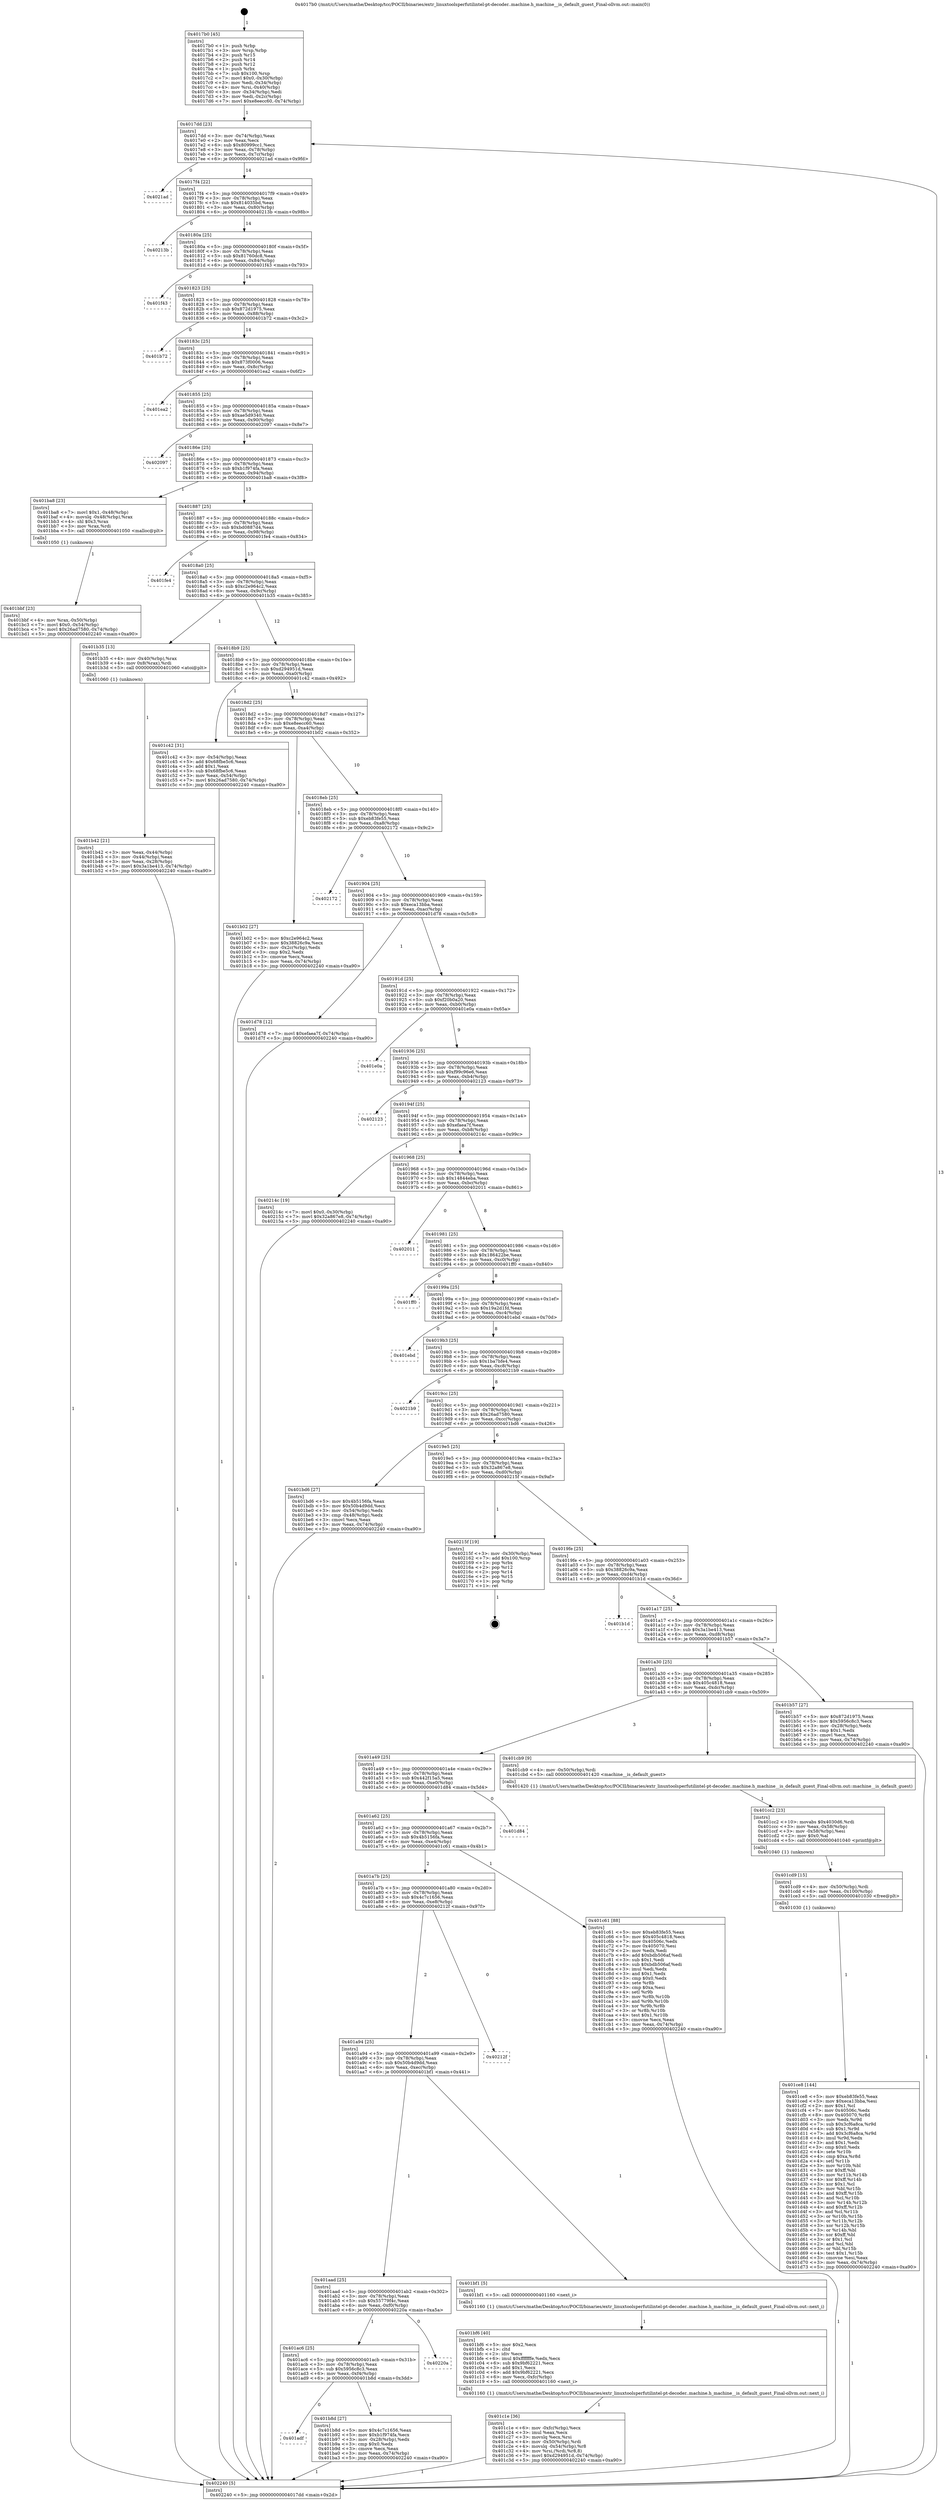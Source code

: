 digraph "0x4017b0" {
  label = "0x4017b0 (/mnt/c/Users/mathe/Desktop/tcc/POCII/binaries/extr_linuxtoolsperfutilintel-pt-decoder..machine.h_machine__is_default_guest_Final-ollvm.out::main(0))"
  labelloc = "t"
  node[shape=record]

  Entry [label="",width=0.3,height=0.3,shape=circle,fillcolor=black,style=filled]
  "0x4017dd" [label="{
     0x4017dd [23]\l
     | [instrs]\l
     &nbsp;&nbsp;0x4017dd \<+3\>: mov -0x74(%rbp),%eax\l
     &nbsp;&nbsp;0x4017e0 \<+2\>: mov %eax,%ecx\l
     &nbsp;&nbsp;0x4017e2 \<+6\>: sub $0x80999cc1,%ecx\l
     &nbsp;&nbsp;0x4017e8 \<+3\>: mov %eax,-0x78(%rbp)\l
     &nbsp;&nbsp;0x4017eb \<+3\>: mov %ecx,-0x7c(%rbp)\l
     &nbsp;&nbsp;0x4017ee \<+6\>: je 00000000004021ad \<main+0x9fd\>\l
  }"]
  "0x4021ad" [label="{
     0x4021ad\l
  }", style=dashed]
  "0x4017f4" [label="{
     0x4017f4 [22]\l
     | [instrs]\l
     &nbsp;&nbsp;0x4017f4 \<+5\>: jmp 00000000004017f9 \<main+0x49\>\l
     &nbsp;&nbsp;0x4017f9 \<+3\>: mov -0x78(%rbp),%eax\l
     &nbsp;&nbsp;0x4017fc \<+5\>: sub $0x814035bd,%eax\l
     &nbsp;&nbsp;0x401801 \<+3\>: mov %eax,-0x80(%rbp)\l
     &nbsp;&nbsp;0x401804 \<+6\>: je 000000000040213b \<main+0x98b\>\l
  }"]
  Exit [label="",width=0.3,height=0.3,shape=circle,fillcolor=black,style=filled,peripheries=2]
  "0x40213b" [label="{
     0x40213b\l
  }", style=dashed]
  "0x40180a" [label="{
     0x40180a [25]\l
     | [instrs]\l
     &nbsp;&nbsp;0x40180a \<+5\>: jmp 000000000040180f \<main+0x5f\>\l
     &nbsp;&nbsp;0x40180f \<+3\>: mov -0x78(%rbp),%eax\l
     &nbsp;&nbsp;0x401812 \<+5\>: sub $0x81760dc8,%eax\l
     &nbsp;&nbsp;0x401817 \<+6\>: mov %eax,-0x84(%rbp)\l
     &nbsp;&nbsp;0x40181d \<+6\>: je 0000000000401f43 \<main+0x793\>\l
  }"]
  "0x401ce8" [label="{
     0x401ce8 [144]\l
     | [instrs]\l
     &nbsp;&nbsp;0x401ce8 \<+5\>: mov $0xeb83fe55,%eax\l
     &nbsp;&nbsp;0x401ced \<+5\>: mov $0xeca13bba,%esi\l
     &nbsp;&nbsp;0x401cf2 \<+2\>: mov $0x1,%cl\l
     &nbsp;&nbsp;0x401cf4 \<+7\>: mov 0x40506c,%edx\l
     &nbsp;&nbsp;0x401cfb \<+8\>: mov 0x405070,%r8d\l
     &nbsp;&nbsp;0x401d03 \<+3\>: mov %edx,%r9d\l
     &nbsp;&nbsp;0x401d06 \<+7\>: sub $0x3cf6a8ca,%r9d\l
     &nbsp;&nbsp;0x401d0d \<+4\>: sub $0x1,%r9d\l
     &nbsp;&nbsp;0x401d11 \<+7\>: add $0x3cf6a8ca,%r9d\l
     &nbsp;&nbsp;0x401d18 \<+4\>: imul %r9d,%edx\l
     &nbsp;&nbsp;0x401d1c \<+3\>: and $0x1,%edx\l
     &nbsp;&nbsp;0x401d1f \<+3\>: cmp $0x0,%edx\l
     &nbsp;&nbsp;0x401d22 \<+4\>: sete %r10b\l
     &nbsp;&nbsp;0x401d26 \<+4\>: cmp $0xa,%r8d\l
     &nbsp;&nbsp;0x401d2a \<+4\>: setl %r11b\l
     &nbsp;&nbsp;0x401d2e \<+3\>: mov %r10b,%bl\l
     &nbsp;&nbsp;0x401d31 \<+3\>: xor $0xff,%bl\l
     &nbsp;&nbsp;0x401d34 \<+3\>: mov %r11b,%r14b\l
     &nbsp;&nbsp;0x401d37 \<+4\>: xor $0xff,%r14b\l
     &nbsp;&nbsp;0x401d3b \<+3\>: xor $0x1,%cl\l
     &nbsp;&nbsp;0x401d3e \<+3\>: mov %bl,%r15b\l
     &nbsp;&nbsp;0x401d41 \<+4\>: and $0xff,%r15b\l
     &nbsp;&nbsp;0x401d45 \<+3\>: and %cl,%r10b\l
     &nbsp;&nbsp;0x401d48 \<+3\>: mov %r14b,%r12b\l
     &nbsp;&nbsp;0x401d4b \<+4\>: and $0xff,%r12b\l
     &nbsp;&nbsp;0x401d4f \<+3\>: and %cl,%r11b\l
     &nbsp;&nbsp;0x401d52 \<+3\>: or %r10b,%r15b\l
     &nbsp;&nbsp;0x401d55 \<+3\>: or %r11b,%r12b\l
     &nbsp;&nbsp;0x401d58 \<+3\>: xor %r12b,%r15b\l
     &nbsp;&nbsp;0x401d5b \<+3\>: or %r14b,%bl\l
     &nbsp;&nbsp;0x401d5e \<+3\>: xor $0xff,%bl\l
     &nbsp;&nbsp;0x401d61 \<+3\>: or $0x1,%cl\l
     &nbsp;&nbsp;0x401d64 \<+2\>: and %cl,%bl\l
     &nbsp;&nbsp;0x401d66 \<+3\>: or %bl,%r15b\l
     &nbsp;&nbsp;0x401d69 \<+4\>: test $0x1,%r15b\l
     &nbsp;&nbsp;0x401d6d \<+3\>: cmovne %esi,%eax\l
     &nbsp;&nbsp;0x401d70 \<+3\>: mov %eax,-0x74(%rbp)\l
     &nbsp;&nbsp;0x401d73 \<+5\>: jmp 0000000000402240 \<main+0xa90\>\l
  }"]
  "0x401f43" [label="{
     0x401f43\l
  }", style=dashed]
  "0x401823" [label="{
     0x401823 [25]\l
     | [instrs]\l
     &nbsp;&nbsp;0x401823 \<+5\>: jmp 0000000000401828 \<main+0x78\>\l
     &nbsp;&nbsp;0x401828 \<+3\>: mov -0x78(%rbp),%eax\l
     &nbsp;&nbsp;0x40182b \<+5\>: sub $0x872d1975,%eax\l
     &nbsp;&nbsp;0x401830 \<+6\>: mov %eax,-0x88(%rbp)\l
     &nbsp;&nbsp;0x401836 \<+6\>: je 0000000000401b72 \<main+0x3c2\>\l
  }"]
  "0x401cd9" [label="{
     0x401cd9 [15]\l
     | [instrs]\l
     &nbsp;&nbsp;0x401cd9 \<+4\>: mov -0x50(%rbp),%rdi\l
     &nbsp;&nbsp;0x401cdd \<+6\>: mov %eax,-0x100(%rbp)\l
     &nbsp;&nbsp;0x401ce3 \<+5\>: call 0000000000401030 \<free@plt\>\l
     | [calls]\l
     &nbsp;&nbsp;0x401030 \{1\} (unknown)\l
  }"]
  "0x401b72" [label="{
     0x401b72\l
  }", style=dashed]
  "0x40183c" [label="{
     0x40183c [25]\l
     | [instrs]\l
     &nbsp;&nbsp;0x40183c \<+5\>: jmp 0000000000401841 \<main+0x91\>\l
     &nbsp;&nbsp;0x401841 \<+3\>: mov -0x78(%rbp),%eax\l
     &nbsp;&nbsp;0x401844 \<+5\>: sub $0x873f0006,%eax\l
     &nbsp;&nbsp;0x401849 \<+6\>: mov %eax,-0x8c(%rbp)\l
     &nbsp;&nbsp;0x40184f \<+6\>: je 0000000000401ea2 \<main+0x6f2\>\l
  }"]
  "0x401cc2" [label="{
     0x401cc2 [23]\l
     | [instrs]\l
     &nbsp;&nbsp;0x401cc2 \<+10\>: movabs $0x4030d6,%rdi\l
     &nbsp;&nbsp;0x401ccc \<+3\>: mov %eax,-0x58(%rbp)\l
     &nbsp;&nbsp;0x401ccf \<+3\>: mov -0x58(%rbp),%esi\l
     &nbsp;&nbsp;0x401cd2 \<+2\>: mov $0x0,%al\l
     &nbsp;&nbsp;0x401cd4 \<+5\>: call 0000000000401040 \<printf@plt\>\l
     | [calls]\l
     &nbsp;&nbsp;0x401040 \{1\} (unknown)\l
  }"]
  "0x401ea2" [label="{
     0x401ea2\l
  }", style=dashed]
  "0x401855" [label="{
     0x401855 [25]\l
     | [instrs]\l
     &nbsp;&nbsp;0x401855 \<+5\>: jmp 000000000040185a \<main+0xaa\>\l
     &nbsp;&nbsp;0x40185a \<+3\>: mov -0x78(%rbp),%eax\l
     &nbsp;&nbsp;0x40185d \<+5\>: sub $0xae5d9340,%eax\l
     &nbsp;&nbsp;0x401862 \<+6\>: mov %eax,-0x90(%rbp)\l
     &nbsp;&nbsp;0x401868 \<+6\>: je 0000000000402097 \<main+0x8e7\>\l
  }"]
  "0x401c1e" [label="{
     0x401c1e [36]\l
     | [instrs]\l
     &nbsp;&nbsp;0x401c1e \<+6\>: mov -0xfc(%rbp),%ecx\l
     &nbsp;&nbsp;0x401c24 \<+3\>: imul %eax,%ecx\l
     &nbsp;&nbsp;0x401c27 \<+3\>: movslq %ecx,%rsi\l
     &nbsp;&nbsp;0x401c2a \<+4\>: mov -0x50(%rbp),%rdi\l
     &nbsp;&nbsp;0x401c2e \<+4\>: movslq -0x54(%rbp),%r8\l
     &nbsp;&nbsp;0x401c32 \<+4\>: mov %rsi,(%rdi,%r8,8)\l
     &nbsp;&nbsp;0x401c36 \<+7\>: movl $0xd294951d,-0x74(%rbp)\l
     &nbsp;&nbsp;0x401c3d \<+5\>: jmp 0000000000402240 \<main+0xa90\>\l
  }"]
  "0x402097" [label="{
     0x402097\l
  }", style=dashed]
  "0x40186e" [label="{
     0x40186e [25]\l
     | [instrs]\l
     &nbsp;&nbsp;0x40186e \<+5\>: jmp 0000000000401873 \<main+0xc3\>\l
     &nbsp;&nbsp;0x401873 \<+3\>: mov -0x78(%rbp),%eax\l
     &nbsp;&nbsp;0x401876 \<+5\>: sub $0xb1f974fa,%eax\l
     &nbsp;&nbsp;0x40187b \<+6\>: mov %eax,-0x94(%rbp)\l
     &nbsp;&nbsp;0x401881 \<+6\>: je 0000000000401ba8 \<main+0x3f8\>\l
  }"]
  "0x401bf6" [label="{
     0x401bf6 [40]\l
     | [instrs]\l
     &nbsp;&nbsp;0x401bf6 \<+5\>: mov $0x2,%ecx\l
     &nbsp;&nbsp;0x401bfb \<+1\>: cltd\l
     &nbsp;&nbsp;0x401bfc \<+2\>: idiv %ecx\l
     &nbsp;&nbsp;0x401bfe \<+6\>: imul $0xfffffffe,%edx,%ecx\l
     &nbsp;&nbsp;0x401c04 \<+6\>: sub $0x9bf62221,%ecx\l
     &nbsp;&nbsp;0x401c0a \<+3\>: add $0x1,%ecx\l
     &nbsp;&nbsp;0x401c0d \<+6\>: add $0x9bf62221,%ecx\l
     &nbsp;&nbsp;0x401c13 \<+6\>: mov %ecx,-0xfc(%rbp)\l
     &nbsp;&nbsp;0x401c19 \<+5\>: call 0000000000401160 \<next_i\>\l
     | [calls]\l
     &nbsp;&nbsp;0x401160 \{1\} (/mnt/c/Users/mathe/Desktop/tcc/POCII/binaries/extr_linuxtoolsperfutilintel-pt-decoder..machine.h_machine__is_default_guest_Final-ollvm.out::next_i)\l
  }"]
  "0x401ba8" [label="{
     0x401ba8 [23]\l
     | [instrs]\l
     &nbsp;&nbsp;0x401ba8 \<+7\>: movl $0x1,-0x48(%rbp)\l
     &nbsp;&nbsp;0x401baf \<+4\>: movslq -0x48(%rbp),%rax\l
     &nbsp;&nbsp;0x401bb3 \<+4\>: shl $0x3,%rax\l
     &nbsp;&nbsp;0x401bb7 \<+3\>: mov %rax,%rdi\l
     &nbsp;&nbsp;0x401bba \<+5\>: call 0000000000401050 \<malloc@plt\>\l
     | [calls]\l
     &nbsp;&nbsp;0x401050 \{1\} (unknown)\l
  }"]
  "0x401887" [label="{
     0x401887 [25]\l
     | [instrs]\l
     &nbsp;&nbsp;0x401887 \<+5\>: jmp 000000000040188c \<main+0xdc\>\l
     &nbsp;&nbsp;0x40188c \<+3\>: mov -0x78(%rbp),%eax\l
     &nbsp;&nbsp;0x40188f \<+5\>: sub $0xbd0887d4,%eax\l
     &nbsp;&nbsp;0x401894 \<+6\>: mov %eax,-0x98(%rbp)\l
     &nbsp;&nbsp;0x40189a \<+6\>: je 0000000000401fe4 \<main+0x834\>\l
  }"]
  "0x401bbf" [label="{
     0x401bbf [23]\l
     | [instrs]\l
     &nbsp;&nbsp;0x401bbf \<+4\>: mov %rax,-0x50(%rbp)\l
     &nbsp;&nbsp;0x401bc3 \<+7\>: movl $0x0,-0x54(%rbp)\l
     &nbsp;&nbsp;0x401bca \<+7\>: movl $0x26ad7580,-0x74(%rbp)\l
     &nbsp;&nbsp;0x401bd1 \<+5\>: jmp 0000000000402240 \<main+0xa90\>\l
  }"]
  "0x401fe4" [label="{
     0x401fe4\l
  }", style=dashed]
  "0x4018a0" [label="{
     0x4018a0 [25]\l
     | [instrs]\l
     &nbsp;&nbsp;0x4018a0 \<+5\>: jmp 00000000004018a5 \<main+0xf5\>\l
     &nbsp;&nbsp;0x4018a5 \<+3\>: mov -0x78(%rbp),%eax\l
     &nbsp;&nbsp;0x4018a8 \<+5\>: sub $0xc2e964c2,%eax\l
     &nbsp;&nbsp;0x4018ad \<+6\>: mov %eax,-0x9c(%rbp)\l
     &nbsp;&nbsp;0x4018b3 \<+6\>: je 0000000000401b35 \<main+0x385\>\l
  }"]
  "0x401adf" [label="{
     0x401adf\l
  }", style=dashed]
  "0x401b35" [label="{
     0x401b35 [13]\l
     | [instrs]\l
     &nbsp;&nbsp;0x401b35 \<+4\>: mov -0x40(%rbp),%rax\l
     &nbsp;&nbsp;0x401b39 \<+4\>: mov 0x8(%rax),%rdi\l
     &nbsp;&nbsp;0x401b3d \<+5\>: call 0000000000401060 \<atoi@plt\>\l
     | [calls]\l
     &nbsp;&nbsp;0x401060 \{1\} (unknown)\l
  }"]
  "0x4018b9" [label="{
     0x4018b9 [25]\l
     | [instrs]\l
     &nbsp;&nbsp;0x4018b9 \<+5\>: jmp 00000000004018be \<main+0x10e\>\l
     &nbsp;&nbsp;0x4018be \<+3\>: mov -0x78(%rbp),%eax\l
     &nbsp;&nbsp;0x4018c1 \<+5\>: sub $0xd294951d,%eax\l
     &nbsp;&nbsp;0x4018c6 \<+6\>: mov %eax,-0xa0(%rbp)\l
     &nbsp;&nbsp;0x4018cc \<+6\>: je 0000000000401c42 \<main+0x492\>\l
  }"]
  "0x401b8d" [label="{
     0x401b8d [27]\l
     | [instrs]\l
     &nbsp;&nbsp;0x401b8d \<+5\>: mov $0x4c7c1656,%eax\l
     &nbsp;&nbsp;0x401b92 \<+5\>: mov $0xb1f974fa,%ecx\l
     &nbsp;&nbsp;0x401b97 \<+3\>: mov -0x28(%rbp),%edx\l
     &nbsp;&nbsp;0x401b9a \<+3\>: cmp $0x0,%edx\l
     &nbsp;&nbsp;0x401b9d \<+3\>: cmove %ecx,%eax\l
     &nbsp;&nbsp;0x401ba0 \<+3\>: mov %eax,-0x74(%rbp)\l
     &nbsp;&nbsp;0x401ba3 \<+5\>: jmp 0000000000402240 \<main+0xa90\>\l
  }"]
  "0x401c42" [label="{
     0x401c42 [31]\l
     | [instrs]\l
     &nbsp;&nbsp;0x401c42 \<+3\>: mov -0x54(%rbp),%eax\l
     &nbsp;&nbsp;0x401c45 \<+5\>: add $0x68fbe5c6,%eax\l
     &nbsp;&nbsp;0x401c4a \<+3\>: add $0x1,%eax\l
     &nbsp;&nbsp;0x401c4d \<+5\>: sub $0x68fbe5c6,%eax\l
     &nbsp;&nbsp;0x401c52 \<+3\>: mov %eax,-0x54(%rbp)\l
     &nbsp;&nbsp;0x401c55 \<+7\>: movl $0x26ad7580,-0x74(%rbp)\l
     &nbsp;&nbsp;0x401c5c \<+5\>: jmp 0000000000402240 \<main+0xa90\>\l
  }"]
  "0x4018d2" [label="{
     0x4018d2 [25]\l
     | [instrs]\l
     &nbsp;&nbsp;0x4018d2 \<+5\>: jmp 00000000004018d7 \<main+0x127\>\l
     &nbsp;&nbsp;0x4018d7 \<+3\>: mov -0x78(%rbp),%eax\l
     &nbsp;&nbsp;0x4018da \<+5\>: sub $0xe8eecc60,%eax\l
     &nbsp;&nbsp;0x4018df \<+6\>: mov %eax,-0xa4(%rbp)\l
     &nbsp;&nbsp;0x4018e5 \<+6\>: je 0000000000401b02 \<main+0x352\>\l
  }"]
  "0x401ac6" [label="{
     0x401ac6 [25]\l
     | [instrs]\l
     &nbsp;&nbsp;0x401ac6 \<+5\>: jmp 0000000000401acb \<main+0x31b\>\l
     &nbsp;&nbsp;0x401acb \<+3\>: mov -0x78(%rbp),%eax\l
     &nbsp;&nbsp;0x401ace \<+5\>: sub $0x5956c8c3,%eax\l
     &nbsp;&nbsp;0x401ad3 \<+6\>: mov %eax,-0xf4(%rbp)\l
     &nbsp;&nbsp;0x401ad9 \<+6\>: je 0000000000401b8d \<main+0x3dd\>\l
  }"]
  "0x401b02" [label="{
     0x401b02 [27]\l
     | [instrs]\l
     &nbsp;&nbsp;0x401b02 \<+5\>: mov $0xc2e964c2,%eax\l
     &nbsp;&nbsp;0x401b07 \<+5\>: mov $0x38826c9a,%ecx\l
     &nbsp;&nbsp;0x401b0c \<+3\>: mov -0x2c(%rbp),%edx\l
     &nbsp;&nbsp;0x401b0f \<+3\>: cmp $0x2,%edx\l
     &nbsp;&nbsp;0x401b12 \<+3\>: cmovne %ecx,%eax\l
     &nbsp;&nbsp;0x401b15 \<+3\>: mov %eax,-0x74(%rbp)\l
     &nbsp;&nbsp;0x401b18 \<+5\>: jmp 0000000000402240 \<main+0xa90\>\l
  }"]
  "0x4018eb" [label="{
     0x4018eb [25]\l
     | [instrs]\l
     &nbsp;&nbsp;0x4018eb \<+5\>: jmp 00000000004018f0 \<main+0x140\>\l
     &nbsp;&nbsp;0x4018f0 \<+3\>: mov -0x78(%rbp),%eax\l
     &nbsp;&nbsp;0x4018f3 \<+5\>: sub $0xeb83fe55,%eax\l
     &nbsp;&nbsp;0x4018f8 \<+6\>: mov %eax,-0xa8(%rbp)\l
     &nbsp;&nbsp;0x4018fe \<+6\>: je 0000000000402172 \<main+0x9c2\>\l
  }"]
  "0x402240" [label="{
     0x402240 [5]\l
     | [instrs]\l
     &nbsp;&nbsp;0x402240 \<+5\>: jmp 00000000004017dd \<main+0x2d\>\l
  }"]
  "0x4017b0" [label="{
     0x4017b0 [45]\l
     | [instrs]\l
     &nbsp;&nbsp;0x4017b0 \<+1\>: push %rbp\l
     &nbsp;&nbsp;0x4017b1 \<+3\>: mov %rsp,%rbp\l
     &nbsp;&nbsp;0x4017b4 \<+2\>: push %r15\l
     &nbsp;&nbsp;0x4017b6 \<+2\>: push %r14\l
     &nbsp;&nbsp;0x4017b8 \<+2\>: push %r12\l
     &nbsp;&nbsp;0x4017ba \<+1\>: push %rbx\l
     &nbsp;&nbsp;0x4017bb \<+7\>: sub $0x100,%rsp\l
     &nbsp;&nbsp;0x4017c2 \<+7\>: movl $0x0,-0x30(%rbp)\l
     &nbsp;&nbsp;0x4017c9 \<+3\>: mov %edi,-0x34(%rbp)\l
     &nbsp;&nbsp;0x4017cc \<+4\>: mov %rsi,-0x40(%rbp)\l
     &nbsp;&nbsp;0x4017d0 \<+3\>: mov -0x34(%rbp),%edi\l
     &nbsp;&nbsp;0x4017d3 \<+3\>: mov %edi,-0x2c(%rbp)\l
     &nbsp;&nbsp;0x4017d6 \<+7\>: movl $0xe8eecc60,-0x74(%rbp)\l
  }"]
  "0x401b42" [label="{
     0x401b42 [21]\l
     | [instrs]\l
     &nbsp;&nbsp;0x401b42 \<+3\>: mov %eax,-0x44(%rbp)\l
     &nbsp;&nbsp;0x401b45 \<+3\>: mov -0x44(%rbp),%eax\l
     &nbsp;&nbsp;0x401b48 \<+3\>: mov %eax,-0x28(%rbp)\l
     &nbsp;&nbsp;0x401b4b \<+7\>: movl $0x3a1be413,-0x74(%rbp)\l
     &nbsp;&nbsp;0x401b52 \<+5\>: jmp 0000000000402240 \<main+0xa90\>\l
  }"]
  "0x40220a" [label="{
     0x40220a\l
  }", style=dashed]
  "0x402172" [label="{
     0x402172\l
  }", style=dashed]
  "0x401904" [label="{
     0x401904 [25]\l
     | [instrs]\l
     &nbsp;&nbsp;0x401904 \<+5\>: jmp 0000000000401909 \<main+0x159\>\l
     &nbsp;&nbsp;0x401909 \<+3\>: mov -0x78(%rbp),%eax\l
     &nbsp;&nbsp;0x40190c \<+5\>: sub $0xeca13bba,%eax\l
     &nbsp;&nbsp;0x401911 \<+6\>: mov %eax,-0xac(%rbp)\l
     &nbsp;&nbsp;0x401917 \<+6\>: je 0000000000401d78 \<main+0x5c8\>\l
  }"]
  "0x401aad" [label="{
     0x401aad [25]\l
     | [instrs]\l
     &nbsp;&nbsp;0x401aad \<+5\>: jmp 0000000000401ab2 \<main+0x302\>\l
     &nbsp;&nbsp;0x401ab2 \<+3\>: mov -0x78(%rbp),%eax\l
     &nbsp;&nbsp;0x401ab5 \<+5\>: sub $0x55779f4c,%eax\l
     &nbsp;&nbsp;0x401aba \<+6\>: mov %eax,-0xf0(%rbp)\l
     &nbsp;&nbsp;0x401ac0 \<+6\>: je 000000000040220a \<main+0xa5a\>\l
  }"]
  "0x401d78" [label="{
     0x401d78 [12]\l
     | [instrs]\l
     &nbsp;&nbsp;0x401d78 \<+7\>: movl $0xefaea7f,-0x74(%rbp)\l
     &nbsp;&nbsp;0x401d7f \<+5\>: jmp 0000000000402240 \<main+0xa90\>\l
  }"]
  "0x40191d" [label="{
     0x40191d [25]\l
     | [instrs]\l
     &nbsp;&nbsp;0x40191d \<+5\>: jmp 0000000000401922 \<main+0x172\>\l
     &nbsp;&nbsp;0x401922 \<+3\>: mov -0x78(%rbp),%eax\l
     &nbsp;&nbsp;0x401925 \<+5\>: sub $0xf20b0a20,%eax\l
     &nbsp;&nbsp;0x40192a \<+6\>: mov %eax,-0xb0(%rbp)\l
     &nbsp;&nbsp;0x401930 \<+6\>: je 0000000000401e0a \<main+0x65a\>\l
  }"]
  "0x401bf1" [label="{
     0x401bf1 [5]\l
     | [instrs]\l
     &nbsp;&nbsp;0x401bf1 \<+5\>: call 0000000000401160 \<next_i\>\l
     | [calls]\l
     &nbsp;&nbsp;0x401160 \{1\} (/mnt/c/Users/mathe/Desktop/tcc/POCII/binaries/extr_linuxtoolsperfutilintel-pt-decoder..machine.h_machine__is_default_guest_Final-ollvm.out::next_i)\l
  }"]
  "0x401e0a" [label="{
     0x401e0a\l
  }", style=dashed]
  "0x401936" [label="{
     0x401936 [25]\l
     | [instrs]\l
     &nbsp;&nbsp;0x401936 \<+5\>: jmp 000000000040193b \<main+0x18b\>\l
     &nbsp;&nbsp;0x40193b \<+3\>: mov -0x78(%rbp),%eax\l
     &nbsp;&nbsp;0x40193e \<+5\>: sub $0xf99c96e6,%eax\l
     &nbsp;&nbsp;0x401943 \<+6\>: mov %eax,-0xb4(%rbp)\l
     &nbsp;&nbsp;0x401949 \<+6\>: je 0000000000402123 \<main+0x973\>\l
  }"]
  "0x401a94" [label="{
     0x401a94 [25]\l
     | [instrs]\l
     &nbsp;&nbsp;0x401a94 \<+5\>: jmp 0000000000401a99 \<main+0x2e9\>\l
     &nbsp;&nbsp;0x401a99 \<+3\>: mov -0x78(%rbp),%eax\l
     &nbsp;&nbsp;0x401a9c \<+5\>: sub $0x50b4d9dd,%eax\l
     &nbsp;&nbsp;0x401aa1 \<+6\>: mov %eax,-0xec(%rbp)\l
     &nbsp;&nbsp;0x401aa7 \<+6\>: je 0000000000401bf1 \<main+0x441\>\l
  }"]
  "0x402123" [label="{
     0x402123\l
  }", style=dashed]
  "0x40194f" [label="{
     0x40194f [25]\l
     | [instrs]\l
     &nbsp;&nbsp;0x40194f \<+5\>: jmp 0000000000401954 \<main+0x1a4\>\l
     &nbsp;&nbsp;0x401954 \<+3\>: mov -0x78(%rbp),%eax\l
     &nbsp;&nbsp;0x401957 \<+5\>: sub $0xefaea7f,%eax\l
     &nbsp;&nbsp;0x40195c \<+6\>: mov %eax,-0xb8(%rbp)\l
     &nbsp;&nbsp;0x401962 \<+6\>: je 000000000040214c \<main+0x99c\>\l
  }"]
  "0x40212f" [label="{
     0x40212f\l
  }", style=dashed]
  "0x40214c" [label="{
     0x40214c [19]\l
     | [instrs]\l
     &nbsp;&nbsp;0x40214c \<+7\>: movl $0x0,-0x30(%rbp)\l
     &nbsp;&nbsp;0x402153 \<+7\>: movl $0x32a867e8,-0x74(%rbp)\l
     &nbsp;&nbsp;0x40215a \<+5\>: jmp 0000000000402240 \<main+0xa90\>\l
  }"]
  "0x401968" [label="{
     0x401968 [25]\l
     | [instrs]\l
     &nbsp;&nbsp;0x401968 \<+5\>: jmp 000000000040196d \<main+0x1bd\>\l
     &nbsp;&nbsp;0x40196d \<+3\>: mov -0x78(%rbp),%eax\l
     &nbsp;&nbsp;0x401970 \<+5\>: sub $0x14844eba,%eax\l
     &nbsp;&nbsp;0x401975 \<+6\>: mov %eax,-0xbc(%rbp)\l
     &nbsp;&nbsp;0x40197b \<+6\>: je 0000000000402011 \<main+0x861\>\l
  }"]
  "0x401a7b" [label="{
     0x401a7b [25]\l
     | [instrs]\l
     &nbsp;&nbsp;0x401a7b \<+5\>: jmp 0000000000401a80 \<main+0x2d0\>\l
     &nbsp;&nbsp;0x401a80 \<+3\>: mov -0x78(%rbp),%eax\l
     &nbsp;&nbsp;0x401a83 \<+5\>: sub $0x4c7c1656,%eax\l
     &nbsp;&nbsp;0x401a88 \<+6\>: mov %eax,-0xe8(%rbp)\l
     &nbsp;&nbsp;0x401a8e \<+6\>: je 000000000040212f \<main+0x97f\>\l
  }"]
  "0x402011" [label="{
     0x402011\l
  }", style=dashed]
  "0x401981" [label="{
     0x401981 [25]\l
     | [instrs]\l
     &nbsp;&nbsp;0x401981 \<+5\>: jmp 0000000000401986 \<main+0x1d6\>\l
     &nbsp;&nbsp;0x401986 \<+3\>: mov -0x78(%rbp),%eax\l
     &nbsp;&nbsp;0x401989 \<+5\>: sub $0x186422be,%eax\l
     &nbsp;&nbsp;0x40198e \<+6\>: mov %eax,-0xc0(%rbp)\l
     &nbsp;&nbsp;0x401994 \<+6\>: je 0000000000401ff0 \<main+0x840\>\l
  }"]
  "0x401c61" [label="{
     0x401c61 [88]\l
     | [instrs]\l
     &nbsp;&nbsp;0x401c61 \<+5\>: mov $0xeb83fe55,%eax\l
     &nbsp;&nbsp;0x401c66 \<+5\>: mov $0x405c4818,%ecx\l
     &nbsp;&nbsp;0x401c6b \<+7\>: mov 0x40506c,%edx\l
     &nbsp;&nbsp;0x401c72 \<+7\>: mov 0x405070,%esi\l
     &nbsp;&nbsp;0x401c79 \<+2\>: mov %edx,%edi\l
     &nbsp;&nbsp;0x401c7b \<+6\>: add $0xbdb506af,%edi\l
     &nbsp;&nbsp;0x401c81 \<+3\>: sub $0x1,%edi\l
     &nbsp;&nbsp;0x401c84 \<+6\>: sub $0xbdb506af,%edi\l
     &nbsp;&nbsp;0x401c8a \<+3\>: imul %edi,%edx\l
     &nbsp;&nbsp;0x401c8d \<+3\>: and $0x1,%edx\l
     &nbsp;&nbsp;0x401c90 \<+3\>: cmp $0x0,%edx\l
     &nbsp;&nbsp;0x401c93 \<+4\>: sete %r8b\l
     &nbsp;&nbsp;0x401c97 \<+3\>: cmp $0xa,%esi\l
     &nbsp;&nbsp;0x401c9a \<+4\>: setl %r9b\l
     &nbsp;&nbsp;0x401c9e \<+3\>: mov %r8b,%r10b\l
     &nbsp;&nbsp;0x401ca1 \<+3\>: and %r9b,%r10b\l
     &nbsp;&nbsp;0x401ca4 \<+3\>: xor %r9b,%r8b\l
     &nbsp;&nbsp;0x401ca7 \<+3\>: or %r8b,%r10b\l
     &nbsp;&nbsp;0x401caa \<+4\>: test $0x1,%r10b\l
     &nbsp;&nbsp;0x401cae \<+3\>: cmovne %ecx,%eax\l
     &nbsp;&nbsp;0x401cb1 \<+3\>: mov %eax,-0x74(%rbp)\l
     &nbsp;&nbsp;0x401cb4 \<+5\>: jmp 0000000000402240 \<main+0xa90\>\l
  }"]
  "0x401ff0" [label="{
     0x401ff0\l
  }", style=dashed]
  "0x40199a" [label="{
     0x40199a [25]\l
     | [instrs]\l
     &nbsp;&nbsp;0x40199a \<+5\>: jmp 000000000040199f \<main+0x1ef\>\l
     &nbsp;&nbsp;0x40199f \<+3\>: mov -0x78(%rbp),%eax\l
     &nbsp;&nbsp;0x4019a2 \<+5\>: sub $0x19a2d1fd,%eax\l
     &nbsp;&nbsp;0x4019a7 \<+6\>: mov %eax,-0xc4(%rbp)\l
     &nbsp;&nbsp;0x4019ad \<+6\>: je 0000000000401ebd \<main+0x70d\>\l
  }"]
  "0x401a62" [label="{
     0x401a62 [25]\l
     | [instrs]\l
     &nbsp;&nbsp;0x401a62 \<+5\>: jmp 0000000000401a67 \<main+0x2b7\>\l
     &nbsp;&nbsp;0x401a67 \<+3\>: mov -0x78(%rbp),%eax\l
     &nbsp;&nbsp;0x401a6a \<+5\>: sub $0x4b5156fa,%eax\l
     &nbsp;&nbsp;0x401a6f \<+6\>: mov %eax,-0xe4(%rbp)\l
     &nbsp;&nbsp;0x401a75 \<+6\>: je 0000000000401c61 \<main+0x4b1\>\l
  }"]
  "0x401ebd" [label="{
     0x401ebd\l
  }", style=dashed]
  "0x4019b3" [label="{
     0x4019b3 [25]\l
     | [instrs]\l
     &nbsp;&nbsp;0x4019b3 \<+5\>: jmp 00000000004019b8 \<main+0x208\>\l
     &nbsp;&nbsp;0x4019b8 \<+3\>: mov -0x78(%rbp),%eax\l
     &nbsp;&nbsp;0x4019bb \<+5\>: sub $0x1ba7bfe4,%eax\l
     &nbsp;&nbsp;0x4019c0 \<+6\>: mov %eax,-0xc8(%rbp)\l
     &nbsp;&nbsp;0x4019c6 \<+6\>: je 00000000004021b9 \<main+0xa09\>\l
  }"]
  "0x401d84" [label="{
     0x401d84\l
  }", style=dashed]
  "0x4021b9" [label="{
     0x4021b9\l
  }", style=dashed]
  "0x4019cc" [label="{
     0x4019cc [25]\l
     | [instrs]\l
     &nbsp;&nbsp;0x4019cc \<+5\>: jmp 00000000004019d1 \<main+0x221\>\l
     &nbsp;&nbsp;0x4019d1 \<+3\>: mov -0x78(%rbp),%eax\l
     &nbsp;&nbsp;0x4019d4 \<+5\>: sub $0x26ad7580,%eax\l
     &nbsp;&nbsp;0x4019d9 \<+6\>: mov %eax,-0xcc(%rbp)\l
     &nbsp;&nbsp;0x4019df \<+6\>: je 0000000000401bd6 \<main+0x426\>\l
  }"]
  "0x401a49" [label="{
     0x401a49 [25]\l
     | [instrs]\l
     &nbsp;&nbsp;0x401a49 \<+5\>: jmp 0000000000401a4e \<main+0x29e\>\l
     &nbsp;&nbsp;0x401a4e \<+3\>: mov -0x78(%rbp),%eax\l
     &nbsp;&nbsp;0x401a51 \<+5\>: sub $0x442f15a5,%eax\l
     &nbsp;&nbsp;0x401a56 \<+6\>: mov %eax,-0xe0(%rbp)\l
     &nbsp;&nbsp;0x401a5c \<+6\>: je 0000000000401d84 \<main+0x5d4\>\l
  }"]
  "0x401bd6" [label="{
     0x401bd6 [27]\l
     | [instrs]\l
     &nbsp;&nbsp;0x401bd6 \<+5\>: mov $0x4b5156fa,%eax\l
     &nbsp;&nbsp;0x401bdb \<+5\>: mov $0x50b4d9dd,%ecx\l
     &nbsp;&nbsp;0x401be0 \<+3\>: mov -0x54(%rbp),%edx\l
     &nbsp;&nbsp;0x401be3 \<+3\>: cmp -0x48(%rbp),%edx\l
     &nbsp;&nbsp;0x401be6 \<+3\>: cmovl %ecx,%eax\l
     &nbsp;&nbsp;0x401be9 \<+3\>: mov %eax,-0x74(%rbp)\l
     &nbsp;&nbsp;0x401bec \<+5\>: jmp 0000000000402240 \<main+0xa90\>\l
  }"]
  "0x4019e5" [label="{
     0x4019e5 [25]\l
     | [instrs]\l
     &nbsp;&nbsp;0x4019e5 \<+5\>: jmp 00000000004019ea \<main+0x23a\>\l
     &nbsp;&nbsp;0x4019ea \<+3\>: mov -0x78(%rbp),%eax\l
     &nbsp;&nbsp;0x4019ed \<+5\>: sub $0x32a867e8,%eax\l
     &nbsp;&nbsp;0x4019f2 \<+6\>: mov %eax,-0xd0(%rbp)\l
     &nbsp;&nbsp;0x4019f8 \<+6\>: je 000000000040215f \<main+0x9af\>\l
  }"]
  "0x401cb9" [label="{
     0x401cb9 [9]\l
     | [instrs]\l
     &nbsp;&nbsp;0x401cb9 \<+4\>: mov -0x50(%rbp),%rdi\l
     &nbsp;&nbsp;0x401cbd \<+5\>: call 0000000000401420 \<machine__is_default_guest\>\l
     | [calls]\l
     &nbsp;&nbsp;0x401420 \{1\} (/mnt/c/Users/mathe/Desktop/tcc/POCII/binaries/extr_linuxtoolsperfutilintel-pt-decoder..machine.h_machine__is_default_guest_Final-ollvm.out::machine__is_default_guest)\l
  }"]
  "0x40215f" [label="{
     0x40215f [19]\l
     | [instrs]\l
     &nbsp;&nbsp;0x40215f \<+3\>: mov -0x30(%rbp),%eax\l
     &nbsp;&nbsp;0x402162 \<+7\>: add $0x100,%rsp\l
     &nbsp;&nbsp;0x402169 \<+1\>: pop %rbx\l
     &nbsp;&nbsp;0x40216a \<+2\>: pop %r12\l
     &nbsp;&nbsp;0x40216c \<+2\>: pop %r14\l
     &nbsp;&nbsp;0x40216e \<+2\>: pop %r15\l
     &nbsp;&nbsp;0x402170 \<+1\>: pop %rbp\l
     &nbsp;&nbsp;0x402171 \<+1\>: ret\l
  }"]
  "0x4019fe" [label="{
     0x4019fe [25]\l
     | [instrs]\l
     &nbsp;&nbsp;0x4019fe \<+5\>: jmp 0000000000401a03 \<main+0x253\>\l
     &nbsp;&nbsp;0x401a03 \<+3\>: mov -0x78(%rbp),%eax\l
     &nbsp;&nbsp;0x401a06 \<+5\>: sub $0x38826c9a,%eax\l
     &nbsp;&nbsp;0x401a0b \<+6\>: mov %eax,-0xd4(%rbp)\l
     &nbsp;&nbsp;0x401a11 \<+6\>: je 0000000000401b1d \<main+0x36d\>\l
  }"]
  "0x401a30" [label="{
     0x401a30 [25]\l
     | [instrs]\l
     &nbsp;&nbsp;0x401a30 \<+5\>: jmp 0000000000401a35 \<main+0x285\>\l
     &nbsp;&nbsp;0x401a35 \<+3\>: mov -0x78(%rbp),%eax\l
     &nbsp;&nbsp;0x401a38 \<+5\>: sub $0x405c4818,%eax\l
     &nbsp;&nbsp;0x401a3d \<+6\>: mov %eax,-0xdc(%rbp)\l
     &nbsp;&nbsp;0x401a43 \<+6\>: je 0000000000401cb9 \<main+0x509\>\l
  }"]
  "0x401b1d" [label="{
     0x401b1d\l
  }", style=dashed]
  "0x401a17" [label="{
     0x401a17 [25]\l
     | [instrs]\l
     &nbsp;&nbsp;0x401a17 \<+5\>: jmp 0000000000401a1c \<main+0x26c\>\l
     &nbsp;&nbsp;0x401a1c \<+3\>: mov -0x78(%rbp),%eax\l
     &nbsp;&nbsp;0x401a1f \<+5\>: sub $0x3a1be413,%eax\l
     &nbsp;&nbsp;0x401a24 \<+6\>: mov %eax,-0xd8(%rbp)\l
     &nbsp;&nbsp;0x401a2a \<+6\>: je 0000000000401b57 \<main+0x3a7\>\l
  }"]
  "0x401b57" [label="{
     0x401b57 [27]\l
     | [instrs]\l
     &nbsp;&nbsp;0x401b57 \<+5\>: mov $0x872d1975,%eax\l
     &nbsp;&nbsp;0x401b5c \<+5\>: mov $0x5956c8c3,%ecx\l
     &nbsp;&nbsp;0x401b61 \<+3\>: mov -0x28(%rbp),%edx\l
     &nbsp;&nbsp;0x401b64 \<+3\>: cmp $0x1,%edx\l
     &nbsp;&nbsp;0x401b67 \<+3\>: cmovl %ecx,%eax\l
     &nbsp;&nbsp;0x401b6a \<+3\>: mov %eax,-0x74(%rbp)\l
     &nbsp;&nbsp;0x401b6d \<+5\>: jmp 0000000000402240 \<main+0xa90\>\l
  }"]
  Entry -> "0x4017b0" [label=" 1"]
  "0x4017dd" -> "0x4021ad" [label=" 0"]
  "0x4017dd" -> "0x4017f4" [label=" 14"]
  "0x40215f" -> Exit [label=" 1"]
  "0x4017f4" -> "0x40213b" [label=" 0"]
  "0x4017f4" -> "0x40180a" [label=" 14"]
  "0x40214c" -> "0x402240" [label=" 1"]
  "0x40180a" -> "0x401f43" [label=" 0"]
  "0x40180a" -> "0x401823" [label=" 14"]
  "0x401d78" -> "0x402240" [label=" 1"]
  "0x401823" -> "0x401b72" [label=" 0"]
  "0x401823" -> "0x40183c" [label=" 14"]
  "0x401ce8" -> "0x402240" [label=" 1"]
  "0x40183c" -> "0x401ea2" [label=" 0"]
  "0x40183c" -> "0x401855" [label=" 14"]
  "0x401cd9" -> "0x401ce8" [label=" 1"]
  "0x401855" -> "0x402097" [label=" 0"]
  "0x401855" -> "0x40186e" [label=" 14"]
  "0x401cc2" -> "0x401cd9" [label=" 1"]
  "0x40186e" -> "0x401ba8" [label=" 1"]
  "0x40186e" -> "0x401887" [label=" 13"]
  "0x401cb9" -> "0x401cc2" [label=" 1"]
  "0x401887" -> "0x401fe4" [label=" 0"]
  "0x401887" -> "0x4018a0" [label=" 13"]
  "0x401c61" -> "0x402240" [label=" 1"]
  "0x4018a0" -> "0x401b35" [label=" 1"]
  "0x4018a0" -> "0x4018b9" [label=" 12"]
  "0x401c42" -> "0x402240" [label=" 1"]
  "0x4018b9" -> "0x401c42" [label=" 1"]
  "0x4018b9" -> "0x4018d2" [label=" 11"]
  "0x401c1e" -> "0x402240" [label=" 1"]
  "0x4018d2" -> "0x401b02" [label=" 1"]
  "0x4018d2" -> "0x4018eb" [label=" 10"]
  "0x401b02" -> "0x402240" [label=" 1"]
  "0x4017b0" -> "0x4017dd" [label=" 1"]
  "0x402240" -> "0x4017dd" [label=" 13"]
  "0x401b35" -> "0x401b42" [label=" 1"]
  "0x401b42" -> "0x402240" [label=" 1"]
  "0x401bf1" -> "0x401bf6" [label=" 1"]
  "0x4018eb" -> "0x402172" [label=" 0"]
  "0x4018eb" -> "0x401904" [label=" 10"]
  "0x401bd6" -> "0x402240" [label=" 2"]
  "0x401904" -> "0x401d78" [label=" 1"]
  "0x401904" -> "0x40191d" [label=" 9"]
  "0x401ba8" -> "0x401bbf" [label=" 1"]
  "0x40191d" -> "0x401e0a" [label=" 0"]
  "0x40191d" -> "0x401936" [label=" 9"]
  "0x401b8d" -> "0x402240" [label=" 1"]
  "0x401936" -> "0x402123" [label=" 0"]
  "0x401936" -> "0x40194f" [label=" 9"]
  "0x401ac6" -> "0x401b8d" [label=" 1"]
  "0x40194f" -> "0x40214c" [label=" 1"]
  "0x40194f" -> "0x401968" [label=" 8"]
  "0x401bf6" -> "0x401c1e" [label=" 1"]
  "0x401968" -> "0x402011" [label=" 0"]
  "0x401968" -> "0x401981" [label=" 8"]
  "0x401aad" -> "0x40220a" [label=" 0"]
  "0x401981" -> "0x401ff0" [label=" 0"]
  "0x401981" -> "0x40199a" [label=" 8"]
  "0x401bbf" -> "0x402240" [label=" 1"]
  "0x40199a" -> "0x401ebd" [label=" 0"]
  "0x40199a" -> "0x4019b3" [label=" 8"]
  "0x401a94" -> "0x401bf1" [label=" 1"]
  "0x4019b3" -> "0x4021b9" [label=" 0"]
  "0x4019b3" -> "0x4019cc" [label=" 8"]
  "0x401ac6" -> "0x401adf" [label=" 0"]
  "0x4019cc" -> "0x401bd6" [label=" 2"]
  "0x4019cc" -> "0x4019e5" [label=" 6"]
  "0x401a7b" -> "0x40212f" [label=" 0"]
  "0x4019e5" -> "0x40215f" [label=" 1"]
  "0x4019e5" -> "0x4019fe" [label=" 5"]
  "0x401aad" -> "0x401ac6" [label=" 1"]
  "0x4019fe" -> "0x401b1d" [label=" 0"]
  "0x4019fe" -> "0x401a17" [label=" 5"]
  "0x401a62" -> "0x401c61" [label=" 1"]
  "0x401a17" -> "0x401b57" [label=" 1"]
  "0x401a17" -> "0x401a30" [label=" 4"]
  "0x401b57" -> "0x402240" [label=" 1"]
  "0x401a62" -> "0x401a7b" [label=" 2"]
  "0x401a30" -> "0x401cb9" [label=" 1"]
  "0x401a30" -> "0x401a49" [label=" 3"]
  "0x401a7b" -> "0x401a94" [label=" 2"]
  "0x401a49" -> "0x401d84" [label=" 0"]
  "0x401a49" -> "0x401a62" [label=" 3"]
  "0x401a94" -> "0x401aad" [label=" 1"]
}
